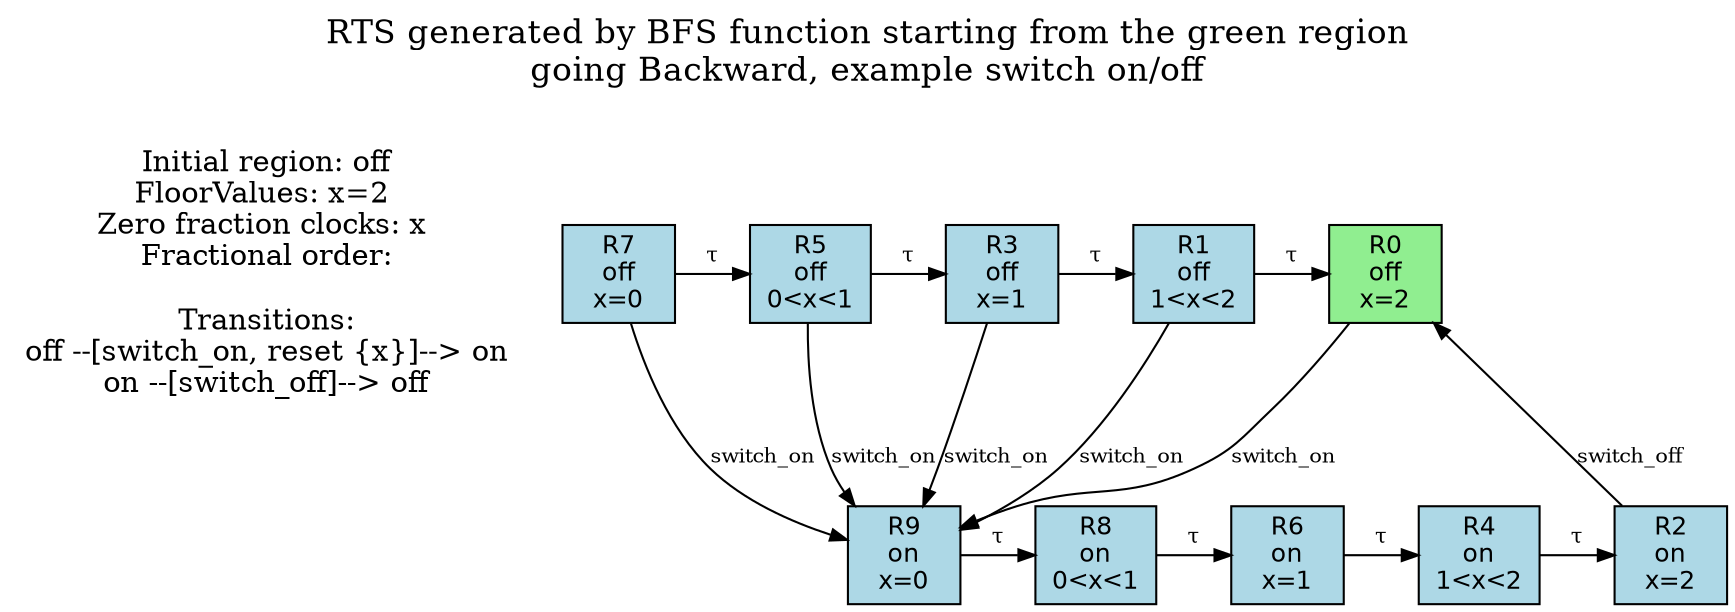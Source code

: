 digraph RTS {
  rankdir=TB;
  splines=true;
  label="RTS generated by BFS function starting from the green region\ngoing Backward, example switch on/off

";
  labelloc=t;
  fontsize=16;
  Info [shape=plaintext, label="Initial region: off\nFloorValues: x=2 \nZero fraction clocks: x \nFractional order:\n\nTransitions:\noff --[switch_on, reset {x}]--> on\non --[switch_off]--> off\n"];
  node [shape=box, style=filled, fillcolor=white, fontname=Helvetica, fontsize=12];
  edge [fontsize=10, color=black, arrowsize=0.8];
  R0 [label="R0\noff
x=2", fillcolor=lightgreen];
  R1 [label="R1\noff
1<x<2", fillcolor=lightblue];
  R2 [label="R2\non
x=2", fillcolor=lightblue];
  R3 [label="R3\noff
x=1", fillcolor=lightblue];
  R4 [label="R4\non
1<x<2", fillcolor=lightblue];
  R5 [label="R5\noff
0<x<1", fillcolor=lightblue];
  R6 [label="R6\non
x=1", fillcolor=lightblue];
  R7 [label="R7\noff
x=0", fillcolor=lightblue];
  R8 [label="R8\non
0<x<1", fillcolor=lightblue];
  R9 [label="R9\non
x=0", fillcolor=lightblue];
  { rank=same; R5; R1; R7; R3; R0; }
  { rank=same; R8; R4; R9; R6; R2; }
  R1 -> R0 [label="τ"];
  R2 -> R0 [label="switch_off"];
  R3 -> R1 [label="τ"];
  R4 -> R2 [label="τ"];
  R5 -> R3 [label="τ"];
  R6 -> R4 [label="τ"];
  R7 -> R5 [label="τ"];
  R8 -> R6 [label="τ"];
  R9 -> R8 [label="τ"];
  R7 -> R9 [label="switch_on"];
  R5 -> R9 [label="switch_on"];
  R3 -> R9 [label="switch_on"];
  R1 -> R9 [label="switch_on"];
  R0 -> R9 [label="switch_on"];
}
